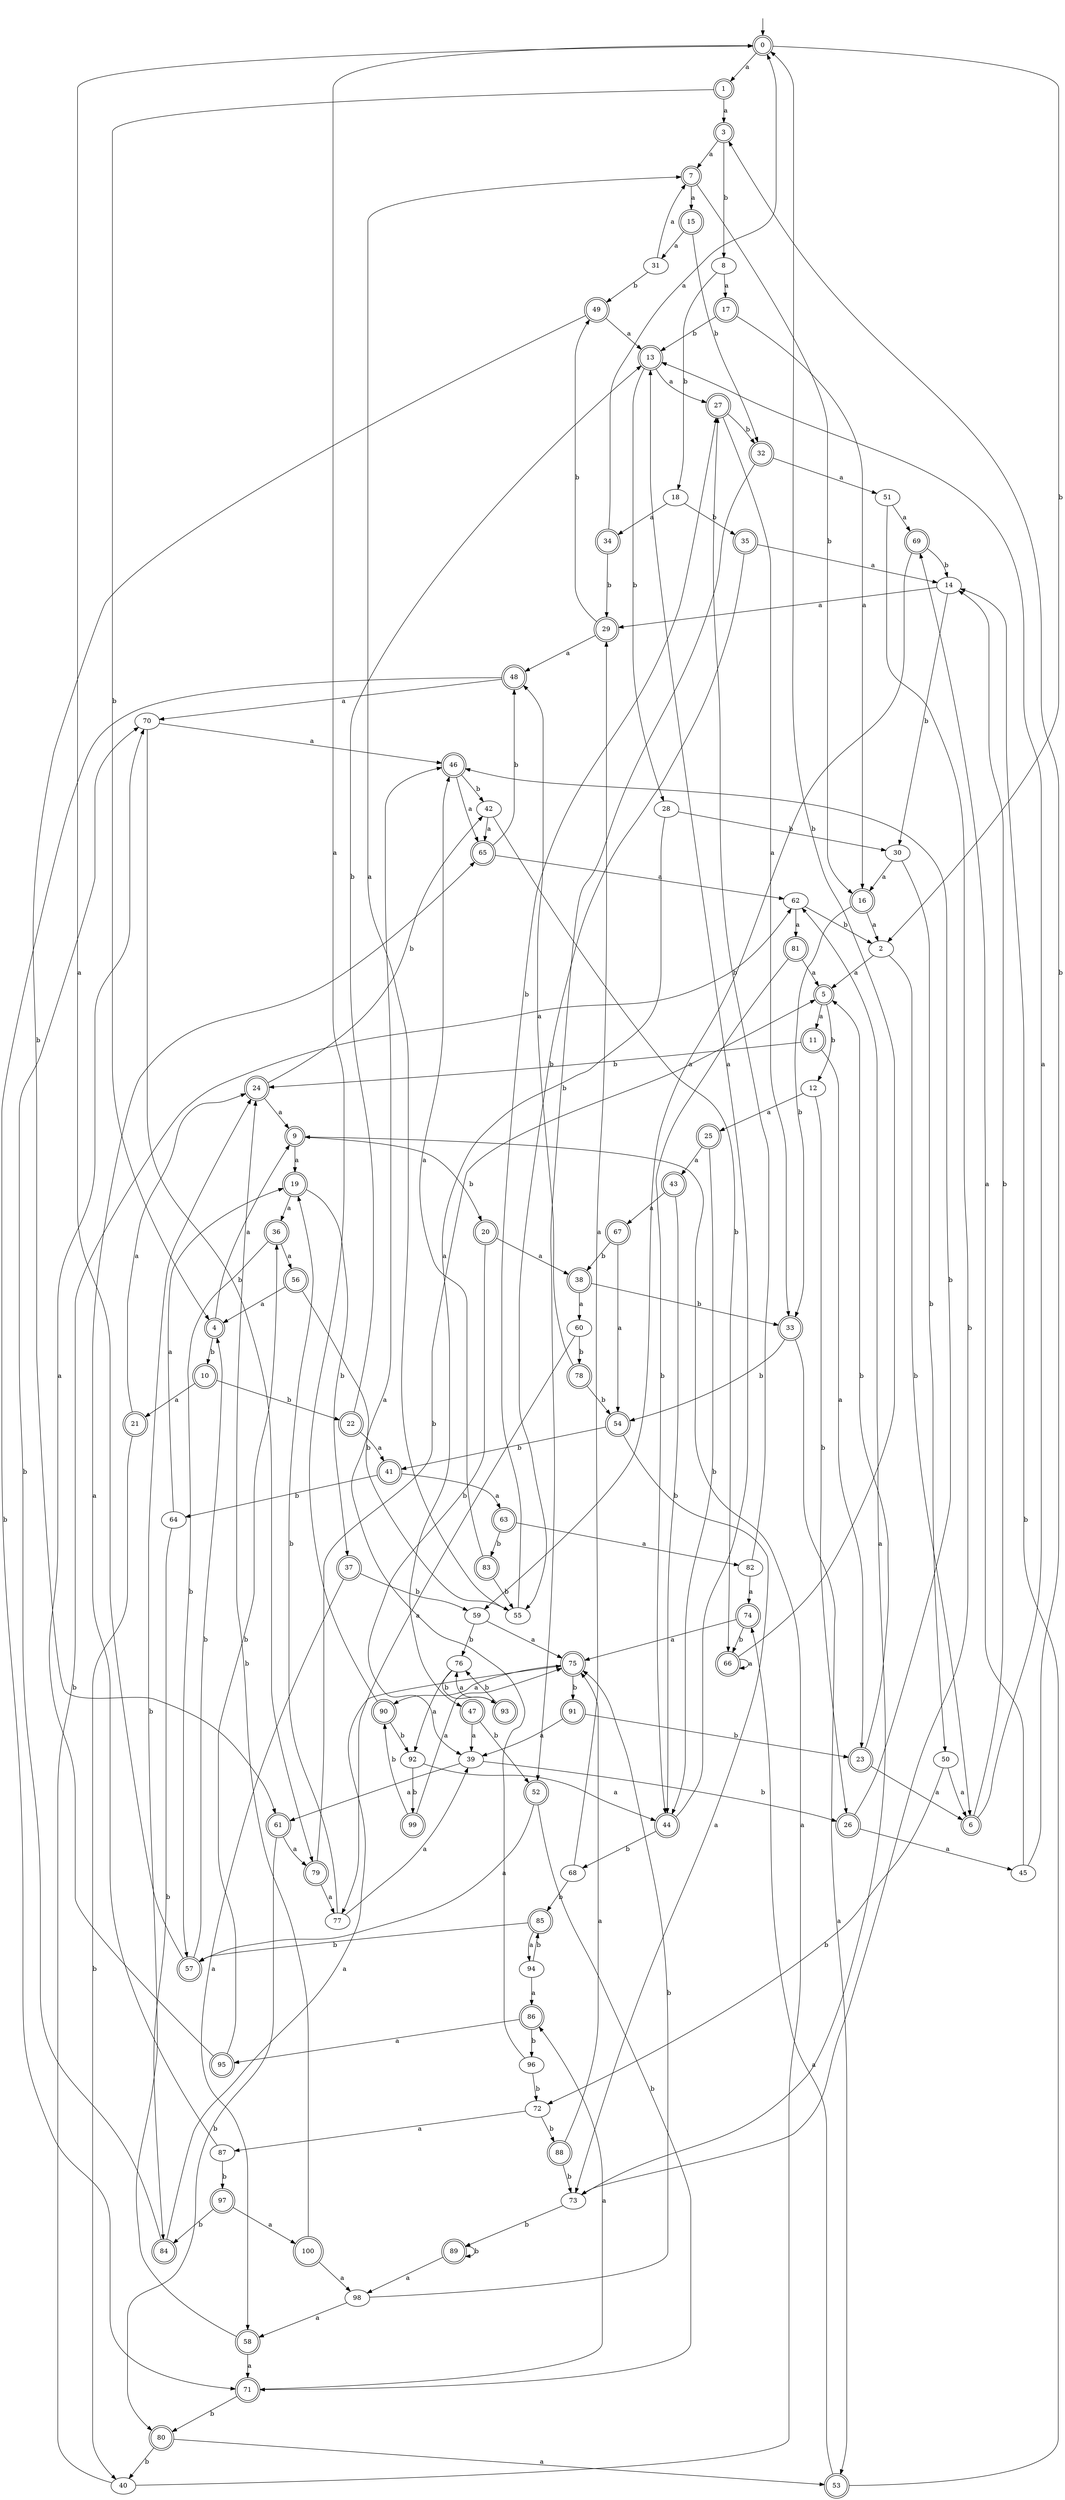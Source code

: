 digraph RandomDFA {
  __start0 [label="", shape=none];
  __start0 -> 0 [label=""];
  0 [shape=circle] [shape=doublecircle]
  0 -> 1 [label="a"]
  0 -> 2 [label="b"]
  1 [shape=doublecircle]
  1 -> 3 [label="a"]
  1 -> 4 [label="b"]
  2
  2 -> 5 [label="a"]
  2 -> 6 [label="b"]
  3 [shape=doublecircle]
  3 -> 7 [label="a"]
  3 -> 8 [label="b"]
  4 [shape=doublecircle]
  4 -> 9 [label="a"]
  4 -> 10 [label="b"]
  5 [shape=doublecircle]
  5 -> 11 [label="a"]
  5 -> 12 [label="b"]
  6 [shape=doublecircle]
  6 -> 13 [label="a"]
  6 -> 14 [label="b"]
  7 [shape=doublecircle]
  7 -> 15 [label="a"]
  7 -> 16 [label="b"]
  8
  8 -> 17 [label="a"]
  8 -> 18 [label="b"]
  9 [shape=doublecircle]
  9 -> 19 [label="a"]
  9 -> 20 [label="b"]
  10 [shape=doublecircle]
  10 -> 21 [label="a"]
  10 -> 22 [label="b"]
  11 [shape=doublecircle]
  11 -> 23 [label="a"]
  11 -> 24 [label="b"]
  12
  12 -> 25 [label="a"]
  12 -> 26 [label="b"]
  13 [shape=doublecircle]
  13 -> 27 [label="a"]
  13 -> 28 [label="b"]
  14
  14 -> 29 [label="a"]
  14 -> 30 [label="b"]
  15 [shape=doublecircle]
  15 -> 31 [label="a"]
  15 -> 32 [label="b"]
  16 [shape=doublecircle]
  16 -> 2 [label="a"]
  16 -> 33 [label="b"]
  17 [shape=doublecircle]
  17 -> 16 [label="a"]
  17 -> 13 [label="b"]
  18
  18 -> 34 [label="a"]
  18 -> 35 [label="b"]
  19 [shape=doublecircle]
  19 -> 36 [label="a"]
  19 -> 37 [label="b"]
  20 [shape=doublecircle]
  20 -> 38 [label="a"]
  20 -> 39 [label="b"]
  21 [shape=doublecircle]
  21 -> 24 [label="a"]
  21 -> 40 [label="b"]
  22 [shape=doublecircle]
  22 -> 41 [label="a"]
  22 -> 13 [label="b"]
  23 [shape=doublecircle]
  23 -> 6 [label="a"]
  23 -> 5 [label="b"]
  24 [shape=doublecircle]
  24 -> 9 [label="a"]
  24 -> 42 [label="b"]
  25 [shape=doublecircle]
  25 -> 43 [label="a"]
  25 -> 44 [label="b"]
  26 [shape=doublecircle]
  26 -> 45 [label="a"]
  26 -> 46 [label="b"]
  27 [shape=doublecircle]
  27 -> 33 [label="a"]
  27 -> 32 [label="b"]
  28
  28 -> 47 [label="a"]
  28 -> 30 [label="b"]
  29 [shape=doublecircle]
  29 -> 48 [label="a"]
  29 -> 49 [label="b"]
  30
  30 -> 16 [label="a"]
  30 -> 50 [label="b"]
  31
  31 -> 7 [label="a"]
  31 -> 49 [label="b"]
  32 [shape=doublecircle]
  32 -> 51 [label="a"]
  32 -> 52 [label="b"]
  33 [shape=doublecircle]
  33 -> 53 [label="a"]
  33 -> 54 [label="b"]
  34 [shape=doublecircle]
  34 -> 0 [label="a"]
  34 -> 29 [label="b"]
  35 [shape=doublecircle]
  35 -> 14 [label="a"]
  35 -> 55 [label="b"]
  36 [shape=doublecircle]
  36 -> 56 [label="a"]
  36 -> 57 [label="b"]
  37 [shape=doublecircle]
  37 -> 58 [label="a"]
  37 -> 59 [label="b"]
  38 [shape=doublecircle]
  38 -> 60 [label="a"]
  38 -> 33 [label="b"]
  39
  39 -> 61 [label="a"]
  39 -> 26 [label="b"]
  40
  40 -> 9 [label="a"]
  40 -> 62 [label="b"]
  41 [shape=doublecircle]
  41 -> 63 [label="a"]
  41 -> 64 [label="b"]
  42
  42 -> 65 [label="a"]
  42 -> 66 [label="b"]
  43 [shape=doublecircle]
  43 -> 67 [label="a"]
  43 -> 44 [label="b"]
  44 [shape=doublecircle]
  44 -> 13 [label="a"]
  44 -> 68 [label="b"]
  45
  45 -> 69 [label="a"]
  45 -> 3 [label="b"]
  46 [shape=doublecircle]
  46 -> 65 [label="a"]
  46 -> 42 [label="b"]
  47 [shape=doublecircle]
  47 -> 39 [label="a"]
  47 -> 52 [label="b"]
  48 [shape=doublecircle]
  48 -> 70 [label="a"]
  48 -> 71 [label="b"]
  49 [shape=doublecircle]
  49 -> 13 [label="a"]
  49 -> 61 [label="b"]
  50
  50 -> 6 [label="a"]
  50 -> 72 [label="b"]
  51
  51 -> 69 [label="a"]
  51 -> 73 [label="b"]
  52 [shape=doublecircle]
  52 -> 57 [label="a"]
  52 -> 71 [label="b"]
  53 [shape=doublecircle]
  53 -> 74 [label="a"]
  53 -> 14 [label="b"]
  54 [shape=doublecircle]
  54 -> 73 [label="a"]
  54 -> 41 [label="b"]
  55
  55 -> 7 [label="a"]
  55 -> 27 [label="b"]
  56 [shape=doublecircle]
  56 -> 4 [label="a"]
  56 -> 55 [label="b"]
  57 [shape=doublecircle]
  57 -> 0 [label="a"]
  57 -> 4 [label="b"]
  58 [shape=doublecircle]
  58 -> 71 [label="a"]
  58 -> 24 [label="b"]
  59
  59 -> 75 [label="a"]
  59 -> 76 [label="b"]
  60
  60 -> 77 [label="a"]
  60 -> 78 [label="b"]
  61 [shape=doublecircle]
  61 -> 79 [label="a"]
  61 -> 80 [label="b"]
  62
  62 -> 81 [label="a"]
  62 -> 2 [label="b"]
  63 [shape=doublecircle]
  63 -> 82 [label="a"]
  63 -> 83 [label="b"]
  64
  64 -> 19 [label="a"]
  64 -> 84 [label="b"]
  65 [shape=doublecircle]
  65 -> 62 [label="a"]
  65 -> 48 [label="b"]
  66 [shape=doublecircle]
  66 -> 66 [label="a"]
  66 -> 0 [label="b"]
  67 [shape=doublecircle]
  67 -> 54 [label="a"]
  67 -> 38 [label="b"]
  68
  68 -> 29 [label="a"]
  68 -> 85 [label="b"]
  69 [shape=doublecircle]
  69 -> 59 [label="a"]
  69 -> 14 [label="b"]
  70
  70 -> 46 [label="a"]
  70 -> 79 [label="b"]
  71 [shape=doublecircle]
  71 -> 86 [label="a"]
  71 -> 80 [label="b"]
  72
  72 -> 87 [label="a"]
  72 -> 88 [label="b"]
  73
  73 -> 62 [label="a"]
  73 -> 89 [label="b"]
  74 [shape=doublecircle]
  74 -> 75 [label="a"]
  74 -> 66 [label="b"]
  75 [shape=doublecircle]
  75 -> 90 [label="a"]
  75 -> 91 [label="b"]
  76
  76 -> 92 [label="a"]
  76 -> 93 [label="b"]
  77
  77 -> 39 [label="a"]
  77 -> 19 [label="b"]
  78 [shape=doublecircle]
  78 -> 48 [label="a"]
  78 -> 54 [label="b"]
  79 [shape=doublecircle]
  79 -> 77 [label="a"]
  79 -> 5 [label="b"]
  80 [shape=doublecircle]
  80 -> 53 [label="a"]
  80 -> 40 [label="b"]
  81 [shape=doublecircle]
  81 -> 5 [label="a"]
  81 -> 44 [label="b"]
  82
  82 -> 74 [label="a"]
  82 -> 27 [label="b"]
  83 [shape=doublecircle]
  83 -> 46 [label="a"]
  83 -> 55 [label="b"]
  84 [shape=doublecircle]
  84 -> 75 [label="a"]
  84 -> 70 [label="b"]
  85 [shape=doublecircle]
  85 -> 94 [label="a"]
  85 -> 57 [label="b"]
  86 [shape=doublecircle]
  86 -> 95 [label="a"]
  86 -> 96 [label="b"]
  87
  87 -> 65 [label="a"]
  87 -> 97 [label="b"]
  88 [shape=doublecircle]
  88 -> 75 [label="a"]
  88 -> 73 [label="b"]
  89 [shape=doublecircle]
  89 -> 98 [label="a"]
  89 -> 89 [label="b"]
  90 [shape=doublecircle]
  90 -> 0 [label="a"]
  90 -> 92 [label="b"]
  91 [shape=doublecircle]
  91 -> 39 [label="a"]
  91 -> 23 [label="b"]
  92
  92 -> 44 [label="a"]
  92 -> 99 [label="b"]
  93 [shape=doublecircle]
  93 -> 76 [label="a"]
  93 -> 76 [label="b"]
  94
  94 -> 86 [label="a"]
  94 -> 85 [label="b"]
  95 [shape=doublecircle]
  95 -> 70 [label="a"]
  95 -> 36 [label="b"]
  96
  96 -> 46 [label="a"]
  96 -> 72 [label="b"]
  97 [shape=doublecircle]
  97 -> 100 [label="a"]
  97 -> 84 [label="b"]
  98
  98 -> 58 [label="a"]
  98 -> 75 [label="b"]
  99 [shape=doublecircle]
  99 -> 75 [label="a"]
  99 -> 90 [label="b"]
  100 [shape=doublecircle]
  100 -> 98 [label="a"]
  100 -> 24 [label="b"]
}

